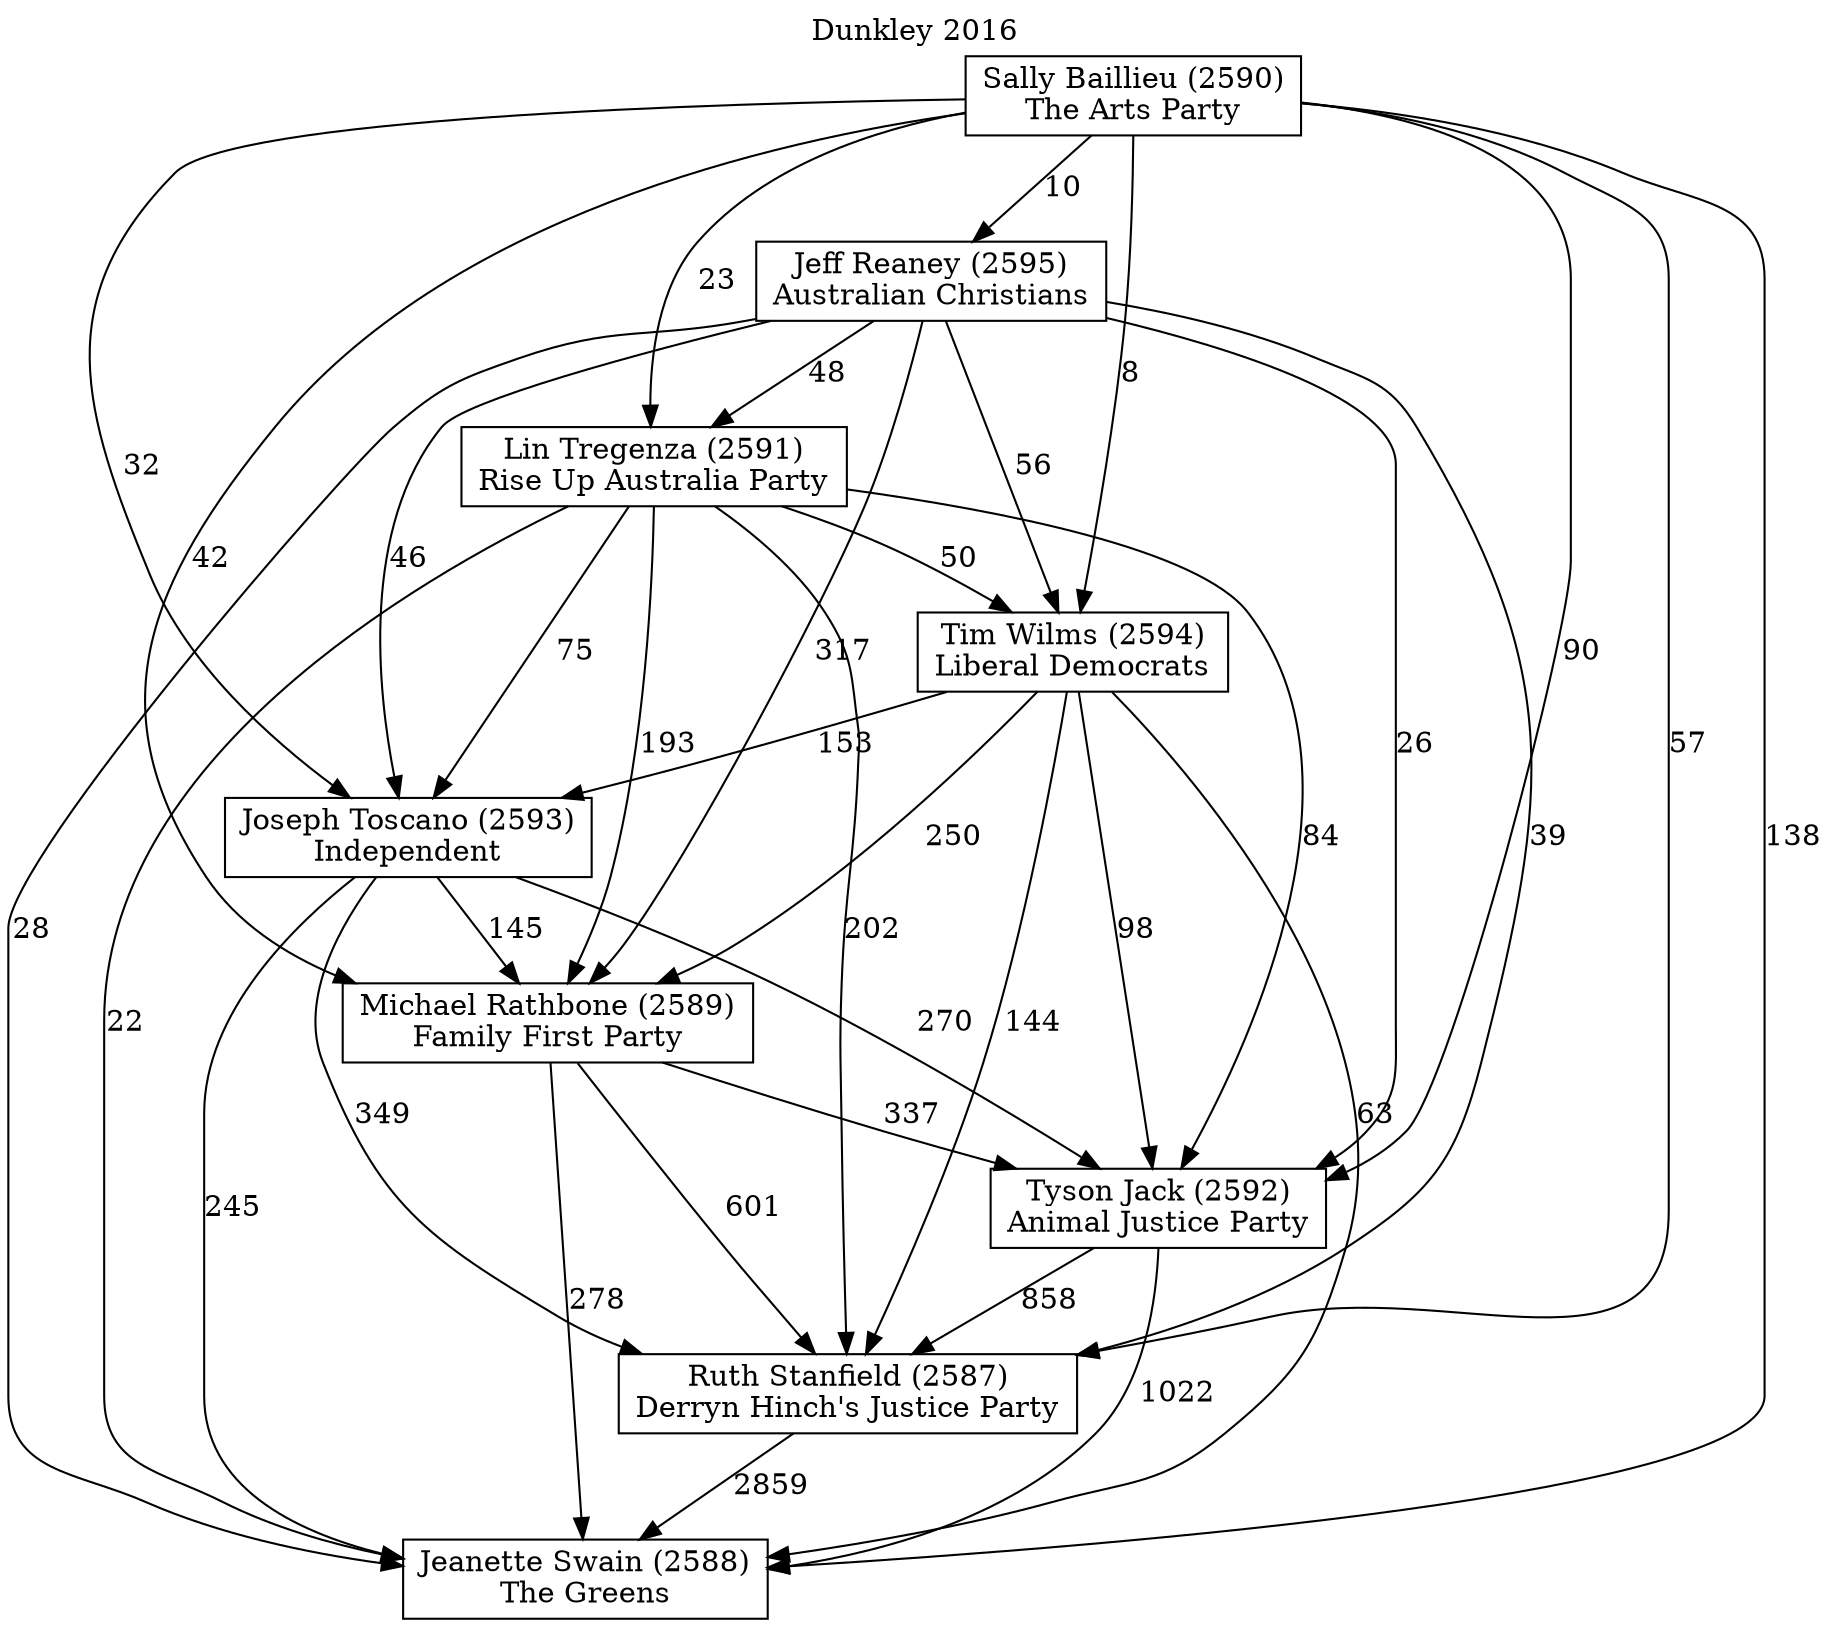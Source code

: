 // House preference flow
digraph "Jeanette Swain (2588)_Dunkley_2016" {
	graph [label="Dunkley 2016" labelloc=t mclimit=10]
	node [shape=box]
	"Joseph Toscano (2593)" [label="Joseph Toscano (2593)
Independent"]
	"Sally Baillieu (2590)" [label="Sally Baillieu (2590)
The Arts Party"]
	"Michael Rathbone (2589)" [label="Michael Rathbone (2589)
Family First Party"]
	"Tim Wilms (2594)" [label="Tim Wilms (2594)
Liberal Democrats"]
	"Tyson Jack (2592)" [label="Tyson Jack (2592)
Animal Justice Party"]
	"Lin Tregenza (2591)" [label="Lin Tregenza (2591)
Rise Up Australia Party"]
	"Jeanette Swain (2588)" [label="Jeanette Swain (2588)
The Greens"]
	"Jeff Reaney (2595)" [label="Jeff Reaney (2595)
Australian Christians"]
	"Ruth Stanfield (2587)" [label="Ruth Stanfield (2587)
Derryn Hinch's Justice Party"]
	"Jeff Reaney (2595)" -> "Joseph Toscano (2593)" [label=46]
	"Sally Baillieu (2590)" -> "Jeanette Swain (2588)" [label=138]
	"Jeff Reaney (2595)" -> "Lin Tregenza (2591)" [label=48]
	"Lin Tregenza (2591)" -> "Tyson Jack (2592)" [label=84]
	"Sally Baillieu (2590)" -> "Michael Rathbone (2589)" [label=42]
	"Lin Tregenza (2591)" -> "Tim Wilms (2594)" [label=50]
	"Tim Wilms (2594)" -> "Jeanette Swain (2588)" [label=63]
	"Ruth Stanfield (2587)" -> "Jeanette Swain (2588)" [label=2859]
	"Lin Tregenza (2591)" -> "Michael Rathbone (2589)" [label=193]
	"Tim Wilms (2594)" -> "Joseph Toscano (2593)" [label=153]
	"Tim Wilms (2594)" -> "Ruth Stanfield (2587)" [label=144]
	"Sally Baillieu (2590)" -> "Tim Wilms (2594)" [label=8]
	"Sally Baillieu (2590)" -> "Jeff Reaney (2595)" [label=10]
	"Jeff Reaney (2595)" -> "Ruth Stanfield (2587)" [label=39]
	"Lin Tregenza (2591)" -> "Ruth Stanfield (2587)" [label=202]
	"Jeff Reaney (2595)" -> "Michael Rathbone (2589)" [label=317]
	"Joseph Toscano (2593)" -> "Michael Rathbone (2589)" [label=145]
	"Jeff Reaney (2595)" -> "Tyson Jack (2592)" [label=26]
	"Tim Wilms (2594)" -> "Tyson Jack (2592)" [label=98]
	"Joseph Toscano (2593)" -> "Ruth Stanfield (2587)" [label=349]
	"Sally Baillieu (2590)" -> "Lin Tregenza (2591)" [label=23]
	"Michael Rathbone (2589)" -> "Jeanette Swain (2588)" [label=278]
	"Lin Tregenza (2591)" -> "Jeanette Swain (2588)" [label=22]
	"Sally Baillieu (2590)" -> "Joseph Toscano (2593)" [label=32]
	"Jeff Reaney (2595)" -> "Jeanette Swain (2588)" [label=28]
	"Tyson Jack (2592)" -> "Ruth Stanfield (2587)" [label=858]
	"Lin Tregenza (2591)" -> "Joseph Toscano (2593)" [label=75]
	"Joseph Toscano (2593)" -> "Jeanette Swain (2588)" [label=245]
	"Sally Baillieu (2590)" -> "Ruth Stanfield (2587)" [label=57]
	"Jeff Reaney (2595)" -> "Tim Wilms (2594)" [label=56]
	"Michael Rathbone (2589)" -> "Tyson Jack (2592)" [label=337]
	"Tim Wilms (2594)" -> "Michael Rathbone (2589)" [label=250]
	"Sally Baillieu (2590)" -> "Tyson Jack (2592)" [label=90]
	"Joseph Toscano (2593)" -> "Tyson Jack (2592)" [label=270]
	"Tyson Jack (2592)" -> "Jeanette Swain (2588)" [label=1022]
	"Michael Rathbone (2589)" -> "Ruth Stanfield (2587)" [label=601]
}
